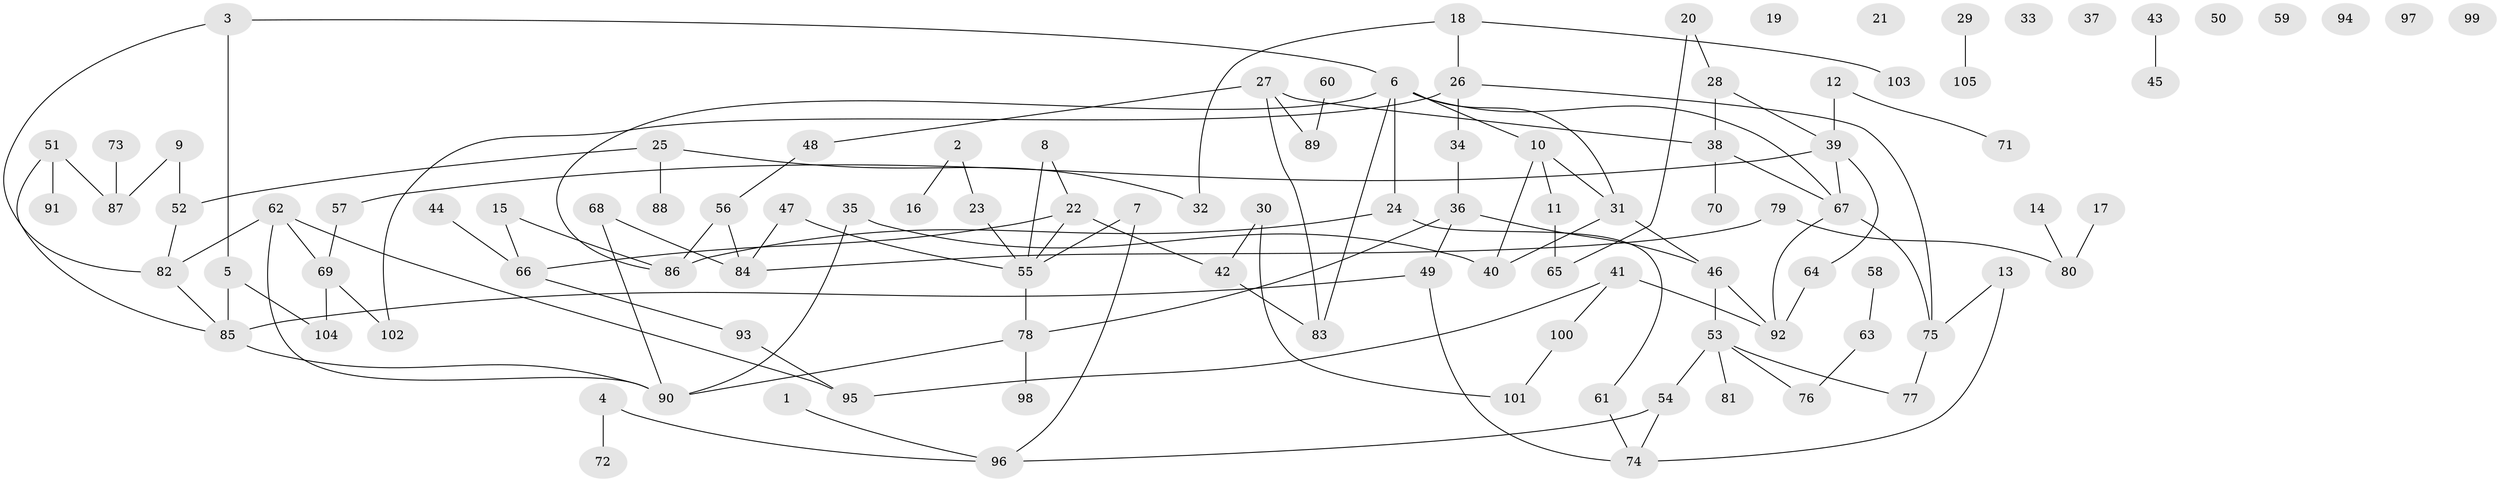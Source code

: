 // coarse degree distribution, {2: 0.25, 8: 0.0625, 4: 0.15625, 6: 0.09375, 1: 0.15625, 3: 0.15625, 5: 0.09375, 7: 0.03125}
// Generated by graph-tools (version 1.1) at 2025/35/03/04/25 23:35:55]
// undirected, 105 vertices, 126 edges
graph export_dot {
  node [color=gray90,style=filled];
  1;
  2;
  3;
  4;
  5;
  6;
  7;
  8;
  9;
  10;
  11;
  12;
  13;
  14;
  15;
  16;
  17;
  18;
  19;
  20;
  21;
  22;
  23;
  24;
  25;
  26;
  27;
  28;
  29;
  30;
  31;
  32;
  33;
  34;
  35;
  36;
  37;
  38;
  39;
  40;
  41;
  42;
  43;
  44;
  45;
  46;
  47;
  48;
  49;
  50;
  51;
  52;
  53;
  54;
  55;
  56;
  57;
  58;
  59;
  60;
  61;
  62;
  63;
  64;
  65;
  66;
  67;
  68;
  69;
  70;
  71;
  72;
  73;
  74;
  75;
  76;
  77;
  78;
  79;
  80;
  81;
  82;
  83;
  84;
  85;
  86;
  87;
  88;
  89;
  90;
  91;
  92;
  93;
  94;
  95;
  96;
  97;
  98;
  99;
  100;
  101;
  102;
  103;
  104;
  105;
  1 -- 96;
  2 -- 16;
  2 -- 23;
  3 -- 5;
  3 -- 6;
  3 -- 82;
  4 -- 72;
  4 -- 96;
  5 -- 85;
  5 -- 104;
  6 -- 10;
  6 -- 24;
  6 -- 31;
  6 -- 67;
  6 -- 83;
  6 -- 86;
  7 -- 55;
  7 -- 96;
  8 -- 22;
  8 -- 55;
  9 -- 52;
  9 -- 87;
  10 -- 11;
  10 -- 31;
  10 -- 40;
  11 -- 65;
  12 -- 39;
  12 -- 71;
  13 -- 74;
  13 -- 75;
  14 -- 80;
  15 -- 66;
  15 -- 86;
  17 -- 80;
  18 -- 26;
  18 -- 32;
  18 -- 103;
  20 -- 28;
  20 -- 65;
  22 -- 42;
  22 -- 55;
  22 -- 66;
  23 -- 55;
  24 -- 61;
  24 -- 86;
  25 -- 32;
  25 -- 52;
  25 -- 88;
  26 -- 34;
  26 -- 75;
  26 -- 102;
  27 -- 38;
  27 -- 48;
  27 -- 83;
  27 -- 89;
  28 -- 38;
  28 -- 39;
  29 -- 105;
  30 -- 42;
  30 -- 101;
  31 -- 40;
  31 -- 46;
  34 -- 36;
  35 -- 40;
  35 -- 90;
  36 -- 46;
  36 -- 49;
  36 -- 78;
  38 -- 67;
  38 -- 70;
  39 -- 57;
  39 -- 64;
  39 -- 67;
  41 -- 92;
  41 -- 95;
  41 -- 100;
  42 -- 83;
  43 -- 45;
  44 -- 66;
  46 -- 53;
  46 -- 92;
  47 -- 55;
  47 -- 84;
  48 -- 56;
  49 -- 74;
  49 -- 85;
  51 -- 85;
  51 -- 87;
  51 -- 91;
  52 -- 82;
  53 -- 54;
  53 -- 76;
  53 -- 77;
  53 -- 81;
  54 -- 74;
  54 -- 96;
  55 -- 78;
  56 -- 84;
  56 -- 86;
  57 -- 69;
  58 -- 63;
  60 -- 89;
  61 -- 74;
  62 -- 69;
  62 -- 82;
  62 -- 90;
  62 -- 95;
  63 -- 76;
  64 -- 92;
  66 -- 93;
  67 -- 75;
  67 -- 92;
  68 -- 84;
  68 -- 90;
  69 -- 102;
  69 -- 104;
  73 -- 87;
  75 -- 77;
  78 -- 90;
  78 -- 98;
  79 -- 80;
  79 -- 84;
  82 -- 85;
  85 -- 90;
  93 -- 95;
  100 -- 101;
}
